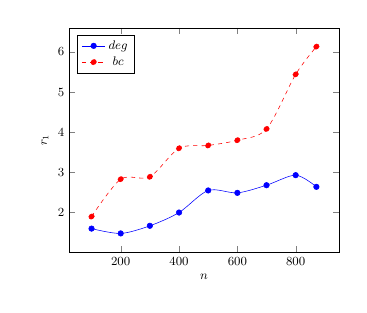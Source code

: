 \tikzstyle{textstyle}=[font=\fontsize{9}{9}\selectfont]
\begin{tikzpicture}[textstyle, scale=0.5]
    \begin{axis}[
        xlabel={$n$},
        ylabel={$r_{1}$},
		legend pos=north west
        ]
        
    \addplot[smooth,mark=*,color=blue] plot coordinates {
		(100,1.6)
		(200,1.48)
		(300,1.67)
		(400,2.0)
		(500,2.55)
		(600,2.49)
		(700,2.68)
		(800,2.93)
		(871,2.64)
    };
    \addlegendentry{$deg$}

    \addplot[smooth,mark=*, color=red, dashed] plot coordinates {
		(100,1.9)
		(200,2.83)
		(300,2.89)
		(400,3.6)
		(500,3.67)
		(600,3.8)
		(700,4.08)
		(800,5.44)
		(871,6.13)
    };
    \addlegendentry{$bc$}
    
    \end{axis}
\end{tikzpicture}
